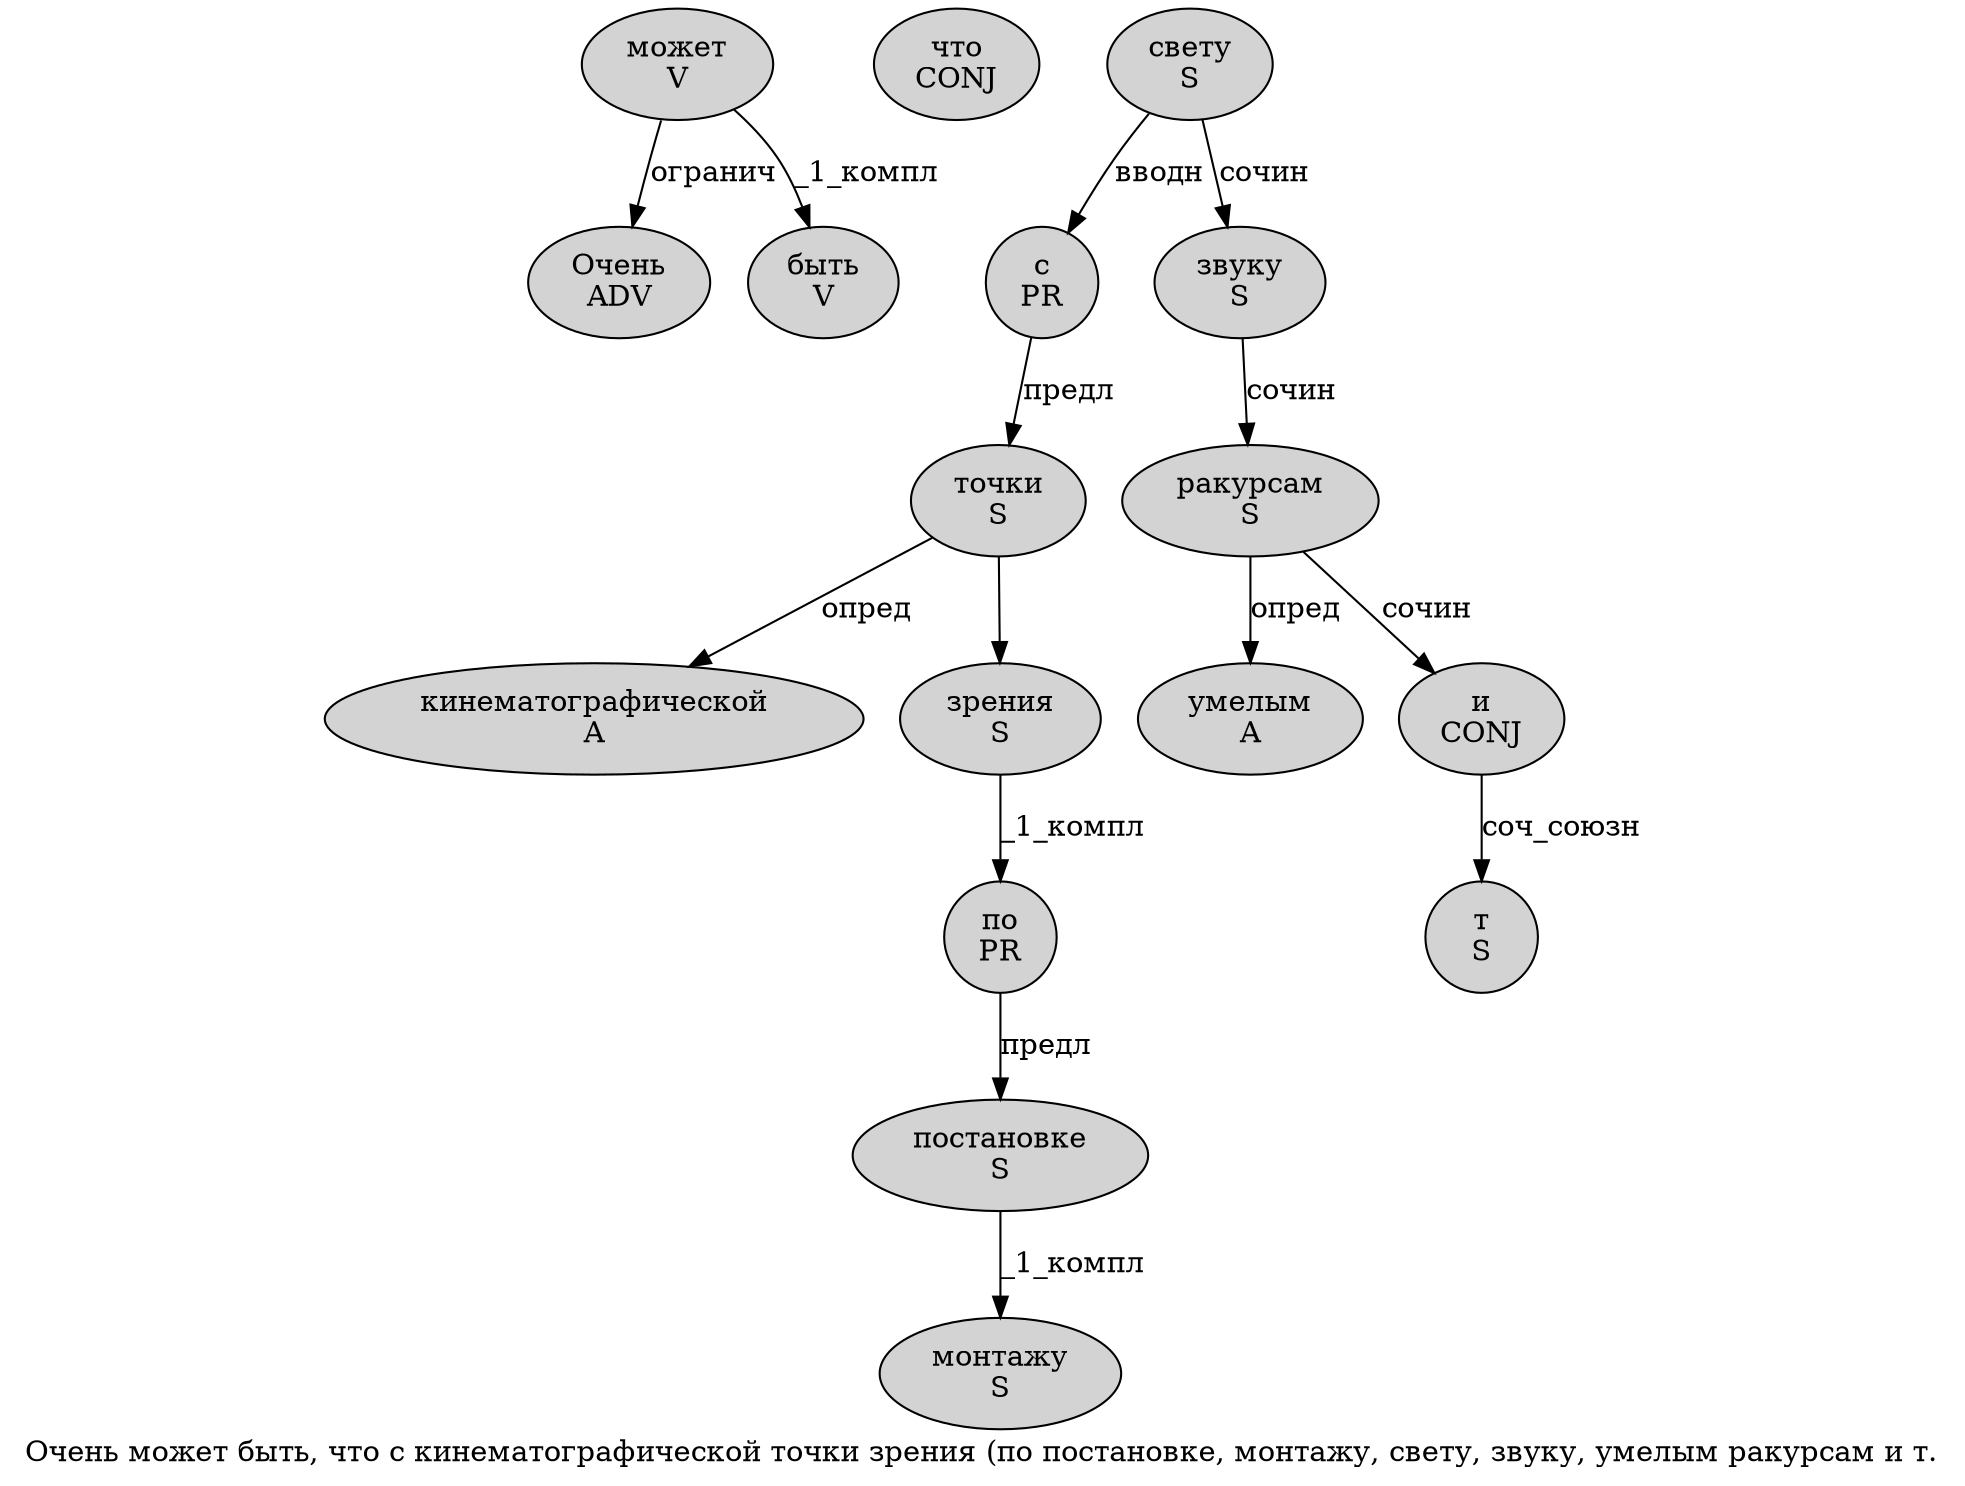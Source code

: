 digraph SENTENCE_2554 {
	graph [label="Очень может быть, что с кинематографической точки зрения (по постановке, монтажу, свету, звуку, умелым ракурсам и т."]
	node [style=filled]
		0 [label="Очень
ADV" color="" fillcolor=lightgray penwidth=1 shape=ellipse]
		1 [label="может
V" color="" fillcolor=lightgray penwidth=1 shape=ellipse]
		2 [label="быть
V" color="" fillcolor=lightgray penwidth=1 shape=ellipse]
		4 [label="что
CONJ" color="" fillcolor=lightgray penwidth=1 shape=ellipse]
		5 [label="с
PR" color="" fillcolor=lightgray penwidth=1 shape=ellipse]
		6 [label="кинематографической
A" color="" fillcolor=lightgray penwidth=1 shape=ellipse]
		7 [label="точки
S" color="" fillcolor=lightgray penwidth=1 shape=ellipse]
		8 [label="зрения
S" color="" fillcolor=lightgray penwidth=1 shape=ellipse]
		10 [label="по
PR" color="" fillcolor=lightgray penwidth=1 shape=ellipse]
		11 [label="постановке
S" color="" fillcolor=lightgray penwidth=1 shape=ellipse]
		13 [label="монтажу
S" color="" fillcolor=lightgray penwidth=1 shape=ellipse]
		15 [label="свету
S" color="" fillcolor=lightgray penwidth=1 shape=ellipse]
		17 [label="звуку
S" color="" fillcolor=lightgray penwidth=1 shape=ellipse]
		19 [label="умелым
A" color="" fillcolor=lightgray penwidth=1 shape=ellipse]
		20 [label="ракурсам
S" color="" fillcolor=lightgray penwidth=1 shape=ellipse]
		21 [label="и
CONJ" color="" fillcolor=lightgray penwidth=1 shape=ellipse]
		22 [label="т
S" color="" fillcolor=lightgray penwidth=1 shape=ellipse]
			15 -> 5 [label="вводн"]
			15 -> 17 [label="сочин"]
			17 -> 20 [label="сочин"]
			7 -> 6 [label="опред"]
			7 -> 8
			21 -> 22 [label="соч_союзн"]
			5 -> 7 [label="предл"]
			10 -> 11 [label="предл"]
			1 -> 0 [label="огранич"]
			1 -> 2 [label="_1_компл"]
			8 -> 10 [label="_1_компл"]
			11 -> 13 [label="_1_компл"]
			20 -> 19 [label="опред"]
			20 -> 21 [label="сочин"]
}